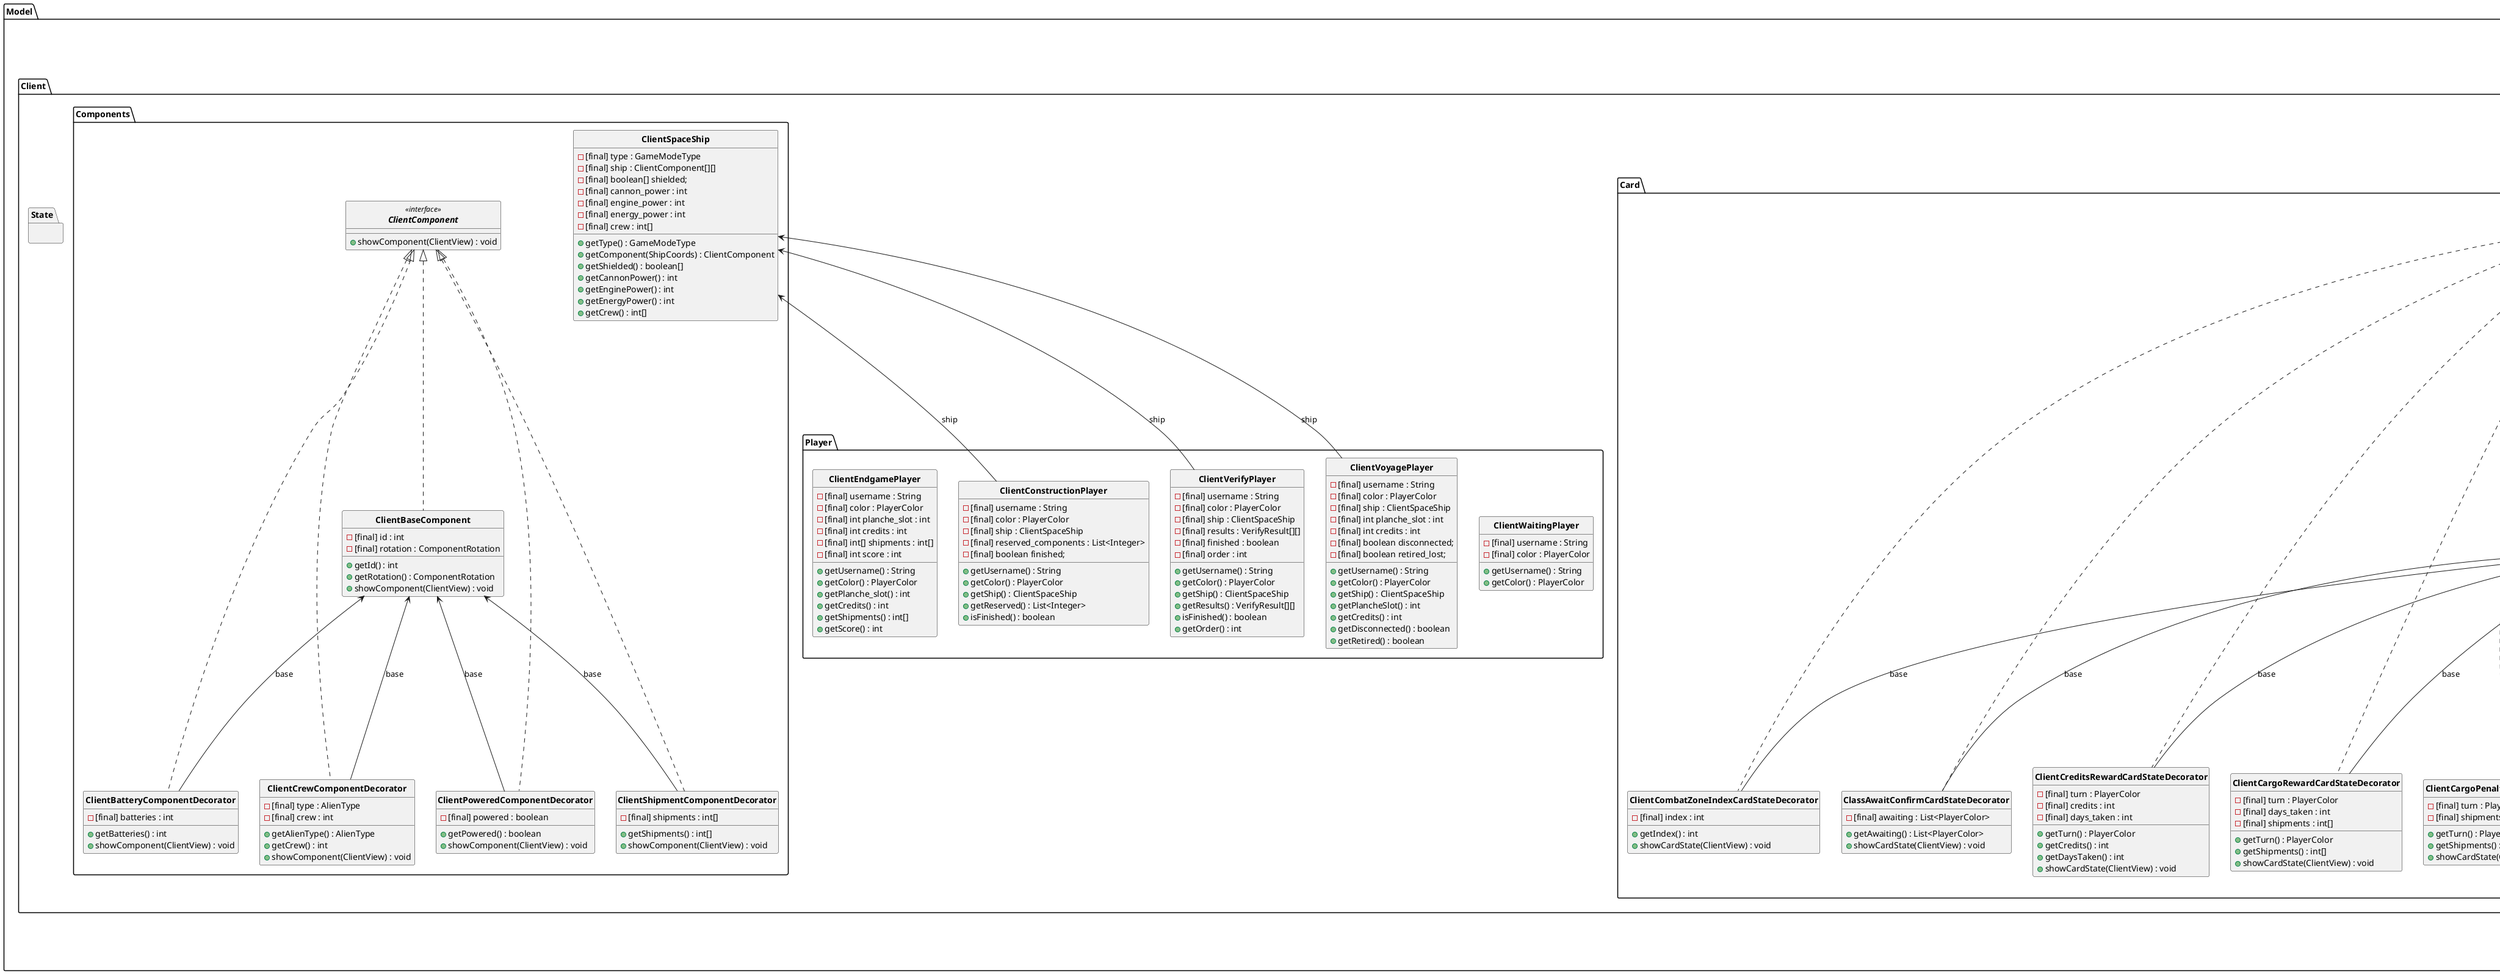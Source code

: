 @startuml controller
hide circle
skinparam classFontStyle bold
skinparam groupInheritance 1
set separator ::
skinparam classAttributeIconSize 12

package Model {

    package Cards {

        package State {

        }

        package Utils {

            class CombatZoneSection {
                {field} [final] criteria : CombatZoneCriteria
                {field} [final] penalty : CombatZonePenalty
                {field} [final] amount : int

                {method} + getCriteria)() : CombatZoneCriteria
                {method} + getPenalty() : CombatZonePenalty
                {method} + getAmount() : int
            }

            class Planet {
                {field} [final] contains : int[]
                {field} [final] visited : boolean
                
                {method} + getContains() : int[]
                {method} + visit() : void
                {method} + getVisited() : boolean
            }
            
            class Projectile {
                {field} [final] direction : ProjectileDirection
                {field} [final] dimension : ProjectileDimension
                {field} [final] offset : int

                {method} + getDirection() : ProjectileDirection
                {method} + getDimension() : PrjectileDimension
                {method} + getOffset() : int
            }         

            class ProjectileArray {
                {field} [field] projectiles : List<Projectile>

                {method} + getProjectiles : List<Projectile>
            }
                
        }

        package Visitors {
            
            class ContainsLoaderVisitor {
                {field} [final] cargo : ShipmentType 

                {method} + visit(StorageComponent) : void
                
            }
            
            class ContainsRemoveVisitor {
                {field} [final] searching : shipmentType

                {method} + visit(StorageComponent) : void
                {method} + visit(BatteryCompoent) : void
            }

            class CrewRemoveVisitor {
                {field} [final] ship : iSpaceShip

                {method} + visit(CabinComponent) : void
                {method} + visit(AlienLifeSupportComponent) : void
                {method} + visit(StartingCabinComponent) : void
            }

            class LargeMeteorVisitor {
                {field} d : ProjectileDirection
                {field} found_cannon : boolean

                {method} + visit(CannonComponent) : void
            }

        }

        interface iCard <<interface>> {
            {method} getId() : int
            {method} getDays() : int
            {method} getState(VoyageState) : CardState
            {method} getExhausted() : boolean
        }

        Card^--iCard
        abstract Card <<abstract>> {
            {field} id : int
            {field} days : int
            {field} exhausted : boolean

            {method} + getId() : int
            {method} + getDays() : int
            {method} + getExhausted() : boolean
            {method} [protected] exhaust() : void
        }

        class AbandonedShipCard {
            {field} credits_gained : int
            {field} crew_lost : int

            {method} + getState(VoyageState) : CardState
            {method} + getCredits() : int
            {method} + getCrewLost() : int
            {method} + apply(VoyageState, Player, int) : void
        }
        
        class AbandonedStationCard {
            {field} planet : Planet
            {field} crew : int
            
            {method} + getState(VoyageState) : CardState
            {method} + getPlanet() : Planet
            {method} + getCrewLost() : int
            {method} + apply(VoyageState, Player, int) : void
        }

        class CombatZoneCard {
            {field} sections : List<CombatZoneSection>
            {field} shots : ProjectileArray

            {method} + getState(VoyageState) : C
        }

        class EpidemicCard {
            {method} getState(VoyageState) : CardState
            {method} apply(VoyageState, Player) : void
        }

        class MeteorSwarmCard {
            {field} meteorites : ProjectileArray
            {method} getState(VoyageState) : CardState
            {method} getMeteorites() : ProjectileArray
            {method} apply(VoyageState, Projectile)
        }

        

    }

    

    package Board {

        interface iCards <<interface>> {
            TODO
        }

        iCards^--Cards
        class Cards {
            TODO
        }

        interface iCommonBoard <<interface>> {
            TODO
        }

        iCommonBoard^..CommonBoard
        class CommonBoard {
            TODO
        }

        interface iPlanche <<interface>> {
            TODO
        }


        iPlanche^..Planche
        class Planche{
            TODO
        }

    }

    package Components {
        
        package Visitors {

            interface iVisitable <<interface>> {
                {method} + check(iVisitor) : void
            }

            interface iVisitor <<interface>> {
                {method} + visit(CabinComponent) : void
                {method} + visit(EngineComponent) : void
                {method} + visit(AlienLifeSupportComponent) : void
                {method} + visit(CannonComponent) : void
                {method} + visit(StorageComponent) : void
                {method} + visit(BatteryComponent) : void
                {method} + visit(ShieldComponent) : void
                {method} + visit(EmptyComponent) : void
                {method} + visit(StructuralComponent) : void
                {method} + visit(StartingCabinComponent) : void
            }





            iVisitor^..CabinVisitor
            class CabinVisitor {
                {field} type : AlienType
                {method} + getSupportedType() : AlienType
            }

            iVisitor^..EnergyVisitor
            class EnergyVisitor {
                TODO
            }

            iVisitor^..FreeSpaceVisitor
            class FreeSpaceVisitor {
                TODO
            }

            iVisitor^..SpaceShipUpdateVisitor
            class SpaceShipUpdateVisitor {
                TODO
            }
        
        }
        

        interface iBaseComponent <<interface>> {
            TODO
        }

        Visitors::iVisitable ^--BaseComponent
        iBaseComponent^--BaseComponent
        abstract BaseComponent <<abstract>> {
            TODO
        }

        BaseComponent^..AlienLifeSupportComponent
        class AlienLifeSupportComponent{
          
			{field} - type: AlienType
			{method} + check(iVisitor) : void
			{method} + getType() : AlienType
			
			{method} + onCreation(iSpaceShip ship) : void
			{method} + onDelete(iSpaceShip ship) : void
        }

        BaseComponent^..BatteryComponent
        class BatteryComponent {
			{field} - contains : int
			{field} - max : int
			{method} + check(iVisitor) : void
			{method} + putOne() : void
			{method} + takeOne() : void
			{method} + check(iVisitor): void
           
			{method} + onCreation(iSpaceShip ship) : void
			{method} + onDelete(iSpaceShip ship) : void
            

        }

        BaseComponent^..CabinComponent
        class CabinComponent{
			{field} - crew_number : int
			{field} - crew_type : AlienType
		   	{method} + check(iVisitor) : void
			{method} + getCrew() : int
			{method} + getCrewType() : AlienType			
			{method} + setCrew(iSpaceShip, int, AlienType)
			{method} + onCreation(iSpaceShip ship) : void
			{method} + onDelete(iSpaceShip ship) : void
        }

        BaseComponent^..StartingCabinComponent
        class StartingCabinComponent{
            {field} - color : PlayerColor
			{field} - crew_number : int
		   	{method} + check(iVisitor) : void
			{method} + getCrew() : int
			{method} + getCrewType() : AlienType		
			{method} + getColor() : PlayerColor
			{method} + setCrew(iSpaceShip, int, AlienType)
			{method} + onCreation(iSpaceShip ship) : void
			{method} + onDelete(iSpaceShip ship) : void
        }

        BaseComponent^..CannonComponent
        class CannonComponent{			
			{field} - max_power : int
			{field} - powered : boolean
			{field} - powerable : boolean
			{method} + check(iVisitor) : void
			{method} + verify(iSpaceShip ship) : boolean
			{method} + turnOn() : void
			{method} + turnOff() : void
			{method} + getCurrentPower() : int
			{method} + getPower() : int
			{method} + powerable() : boolean		
			{method} + onCreation(iSpaceShip ship) : void
			{method} + onDelete(iSpaceShip ship) : void
        }

        BaseComponent^..EmptyComponent
        class EmptyComponent{
			{method} + check(iVisitor) : void
			{method} + verify(iSpaceShip ship) : boolean
			{method} + getConnectors() : ConnectorType[]
			{method} + onCreation(iSpaceShip ship) : void
			{method} + onDelete(iSpaceShip ship) : void
        }

        BaseComponent^..EngineComponent
        class EngineComponent{
			{field} - max_power : int
			{field} - powered : boolean
			{field} - powerable : boolean
			{method} + check(iVisitor) : void
			{method} + turnOn() : void
			{method} + turnOff() : void
			{method} + getCurrentPower() : int
			{method} + getPower() : int
			{method} + powerable() : boolean		
			{method} + onCreation(iSpaceShip ship) : void
			{method} + onDelete(iSpaceShip ship) : void
        }

        BaseComponent^..ShieldComponent
        class ShieldComponent{
			{field} - powered : boolean
			{method} + check(iVisitor) : void
			{method} + turnOn() : void
			{method} + turnOff() : void
			{method} + getPowered() : boolean
			{method} + powerable() : boolean	
			{method} + onCreation(iSpaceShip ship) : void
			{method} + onDelete(iSpaceShip ship) : void
			{method} + getShield() : ShieldType
		}
		BaseComponent^..StorageComponent
        class StorageComponent{
            TODO
        }

        BaseComponent^..StructuralComponent
        class StructuralComponent{
            TODO
        }

    }

    package Player {
        
        interface iSpaceShip <<interface>> {
            TODO
        }

        iSpaceShip^..SpaceShip
        class SpaceShip {
            TODO
        }

        ShipCoords <-- "1" Components::BaseComponent
        class ShipCoords{
            TODO
        }

    }

    package State {
        
        abstract GameState <<abstract>> {
            {field} # [final] model : ModelInstance 
            {field} # [final] type : GameModeType
            {field} # [final] count : PlayerCount
            {field} # [final] players : List<Player>
            {method} + [abstract] validate(ServerMessage message) : void
            {method} + [abstract] getNext() : GameState 
            {method} + [abstract] getClientState() : ClientModelState 
            {method} + init() : void : void
            {method} + transition() : void : void
            {method} + getCount() : void : PlayerCount
            {method} + getPlayer(PlayerColor) : void : Player
            {method} + getType() : void : GameModeType
            {method} + connect(ClientDescriptor client) : void
            {method} + disconnect(ClientDescriptor client) : void
            {method} + connect(Player p) : void
            {method} + disconnect(Player p) : void
            {method} + sendContinue(Player p) : void
            {method} + putComponent(Player p, ShipCoords coords) : void
            {method} + takeComponent(Player p) : void
            {method} + takeDiscarded(Player p, int id) : void
            {method} + discardComponent(Player p, int id) : void
            {method} + toggleHourglass(Player p) : void
            {method} + removeComponent(Player p, ShipCoords coords) : void
            {method} + setCrewType(Player p, ShipCoords coords, AlienType type) : void
            {method} + giveUp(Player p) : void
            {method} + CardState getCardState(Player p) : void
        }

        GameState ^... WaitingState
        class WaitingState {
            {field} - [final] connected : List<ClientDescriptor>
            {field} - [final] count : PlayerCount
            {method} + validate(ServerMessage message) : void
            {method} + getNext() : GameState 
            {method} + getClientState() : ClientModelState 
            {method} + init() : void : void
            {method} + connect(ClientDescriptor client) : void
            {method} + disconnect(ClientDescriptor client) : void
        }

        GameState ^... ConstructionState
        class ConstructionState {
            {field} - [final] construction_cards : List<Integer> 
            {field} - [final] voyage_deck : iCards 
            {field} - [final] building : List<Player> 
            {field} - [final] finished : List<Player> 
            {field} - [final] hourglass : ConstructionStateHourglass 
            {field} - current_tile : HashMap<Player, iBaseComponent> 
            {field} - hoarded_tile : HashMap<Player, List<iBaseComponent>> 
            {method} + validate(ServerMessage message) : void
            {method} + getNext() : GameState 
            {method} + getClientState() : ClientModelState 
            {method} + init() : void : void
            {method} + connect(Player p) : void
            {method} + disconnect(Player p) : void
            {method} + sendContinue(Player p) : void
            {method} + putComponent(Player p, ShipCoords coords) : void
            {method} + takeComponent(Player p) : void
            {method} + takeDiscarded(Player p, int id) : void
            {method} + discardComponent(Player p, int id) : void
            {method} + toggleHourglass(Player p) : void
        }

        GameState ^... VerifyState
        class VerifyState {
            {field} - [final] voyage_deck : iCards 
            {field} - [final] to_validate : List<Player>
            {field} - [final] finish_order : List<Player>
            {method} + validate(ServerMessage message) : void
            {method} + getNext() : GameState 
            {method} + getClientState() : ClientModelState 
            {method} + init() : void : void
            {method} + connect(Player p) : void
            {method} + disconnect(Player p) : void
            {method} + sendContinue(Player p) : void
            {method} + removeComponent(Player p, ShipCoords coords) : void
            {method} + setCrewType(Player p, ShipCoords coords, AlienType type) : void
        }

        GameState ^... VoyageState
        class VoyageState {
            {field} - [final] planche : iPlanche 
            {field} - [final] voyage_deck : iCards 
            {field} - [final] to_give_up : List<Player> 
            {field} - card : iCard 
            {field} - state : CardState state
            {method} + validate(ServerMessage message) : void
            {method} + getNext() : GameState 
            {method} + getClientState() : ClientModelState 
            {method} + init() : void : void
            {method} + connect(Player p) : void
            {method} + disconnect(Player p) : void
            {method} + giveUp(Player p) : void
            {method} + getCardState(Player) : CardState
            {method} + loseGame(Player) : void
            {method} + getAllConnectedPlayers() : List<Player> 
            {method} + etOrder(CardOrder) : List<Player> 
            {method} + findCriteria(CombatZoneCriteria) : Player
            {method} + getPlanche() : iPlanche 
            {method} + setCardState(CardState) : void
        }

        GameState ^... EndscreenState
        class EndscreenState {
            {field} - [final] awaiting : List<Player> 
            {field} - [final] order_arrival : List<Player> 
            {method} + validate(ServerMessage message) : void
            {method} + getNext() : GameState 
            {method} + getClientState() : ClientModelState 
            {method} + init() : void : void
            {method} + sendContinue(Player p) : void
            {method} + disconnect(Player p) : void
        }
        
    }


    State::GameState "1" <-- ModelInstance:state 
    class ModelInstance {
        {field} - [final] controller : ServerController 
        
        {method} + validate(ServerMessage message) : void
        {method} + startGame(List<Player> players) : void
        {method} + getState() : GameState
        {method} + setState(GameState new_state) : void
        {method} + connect(ClientDescriptor client) : void
        {method} + disconnect(ClientDescriptor client) : void
        {method} + kick(ClientDescriptor client) : void
    }

    package Client {
        
        package Card {
            
            interface ClientCardState <<interface>> {
                {method} + showCardState(ClientView) : void
            }

            ClientCardState ^.. ClientBaseCardState
            class ClientBaseCardState {
                {field} - [final] id : int
                {method} + showCardState(ClientView) : void
            }

            ClientCardState ^.. ClassAwaitConfirmCardStateDecorator
            ClientBaseCardState <-- ClassAwaitConfirmCardStateDecorator:base
            class ClassAwaitConfirmCardStateDecorator {
                {field} - [final] awaiting : List<PlayerColor> 
                {method} + getAwaiting() : List<PlayerColor> 
                {method} + showCardState(ClientView) : void
            }

            ClientCardState ^.. ClientCargoPenaltyCardStateDecorator
            ClientBaseCardState <-- ClientCargoPenaltyCardStateDecorator:base
            class ClientCargoPenaltyCardStateDecorator {
                {field} - [final] turn : PlayerColor 
                {field} - [final] shipments : int[] 
                {method} + getTurn() : PlayerColor 
                {method} + getShipments() : int[] 
                {method} + showCardState(ClientView) : void
            }
            
            ClientCardState ^.. ClientCargoRewardCardStateDecorator
            ClientBaseCardState <-- ClientCargoRewardCardStateDecorator:base
            class ClientCargoRewardCardStateDecorator { 
                {field} - [final] turn : PlayerColor 
                {field} - [final] days_taken : int 
                {field} - [final] shipments : int[] 
                {method} + getTurn() : PlayerColor 
                {method} + getShipments() : int[] 
                {method} + showCardState(ClientView) : void
            } 
            
            ClientCardState ^.. ClientCombatZoneIndexCardStateDecorator
            ClientBaseCardState <-- ClientCombatZoneIndexCardStateDecorator:base
            class ClientCombatZoneIndexCardStateDecorator {
                {field} - [final] index : int 
                {method} + getIndex() : int
                {method} + showCardState(ClientView) : void
            }
            
            ClientCardState ^.. ClientCreditsRewardCardStateDecorator
            ClientBaseCardState <-- ClientCreditsRewardCardStateDecorator:base
            class ClientCreditsRewardCardStateDecorator {
                {field} - [final] turn : PlayerColor 
                {field} - [final] credits : int 
                {field} - [final] days_taken : int 
                {method} + getTurn() : PlayerColor
                {method} + getCredits() : int
                {method} + getDaysTaken() : int 
                {method} + showCardState(ClientView) : void
            }
            
            ClientCardState ^.. ClientCrewPenaltyCardStateDecorator
            ClientBaseCardState <-- ClientCrewPenaltyCardStateDecorator:base
            class ClientCrewPenaltyCardStateDecorator {
                {field} - [final] turn : PlayerColor 
                {field} - [final] days_taken : int 
                {method} + getTurn() : PlayerColor
                {method} + getDaysTaken() : int
                {method} + showCardState(ClientView) : void
            }
            
            ClientCardState ^.. ClientLandingCardStateDecorator
            ClientBaseCardState <-- ClientLandingCardStateDecorator:base
            class ClientLandingCardStateDecorator {
                {field} - [final] turn : PlayerColor 
                {field} - [final] days_taken : int 
                {field} - [final] crew_needed: int 
                {field} - [final] available : List<Boolean>
                {method} + getTurn() : PlayerColor
                {method} + getDaysTaken() : int
                {method} + getCrewNeeded() : int
                {method} + getAvailable() : List<Boolean>
                {method} + showCardState(ClientView) : void
            }
            
            ClientCardState ^.. ClientMeteoriteCardStateDecorator 
            ClientBaseCardState <-- ClientMeteoriteCardStateDecorator :base
            class ClientMeteoriteCardStateDecorator  {
                {field} - [final] meteorite : Projectile
                {method} + getProjectile() : Projectile
                {method} + showCardState(ClientView) : void
            }

            ClientCardState ^.. ClientNewCenterCardStateDecorator
            ClientBaseCardState <-- ClientNewCenterCardStateDecorator:base
            class ClientNewCenterCardStateDecorator {
                {field} - [final] awaiting : List<PlayerColor>
                {method} + getAwaiting() : List<PlayerColor>
                {method} + showCardState(ClientView) : void
            }
            
            ClientCardState ^.. ClientProjectileCardStateDecorator
            ClientBaseCardState <-- ClientProjectileCardStateDecorator:base
            class ClientProjectileCardStateDecorator {
                {field} - [final] shot : Projectile
                {method} + getProjectile() : Projectile
                {method} + showCardState(ClientView) : void
            }
        
        }
        
        package Components {
            
            interface ClientComponent <<interface>> {
                {method} + showComponent(ClientView) : void
            }

            ClientComponent ^.. ClientBaseComponent
            class ClientBaseComponent {
                {field} - [final] id : int
                {field} - [final] rotation : ComponentRotation
                {method} + getId() : int 
                {method} + getRotation() : ComponentRotation 
                {method} + showComponent(ClientView) : void
            }
            
            ClientComponent ^.. ClientBatteryComponentDecorator
            ClientBaseComponent <-- ClientBatteryComponentDecorator:base
            class ClientBatteryComponentDecorator {
                {field} - [final] batteries : int
                {method} + getBatteries() : int
                {method} + showComponent(ClientView) : void
            }

            ClientComponent ^.. ClientCrewComponentDecorator
            ClientBaseComponent <-- ClientCrewComponentDecorator:base
            class ClientCrewComponentDecorator {
                {field} - [final] type : AlienType 
                {field} - [final] crew : int
                {method} + getAlienType() : AlienType
                {method} + getCrew() : int
                {method} + showComponent(ClientView) : void
            }

            ClientComponent ^.. ClientPoweredComponentDecorator 
            ClientBaseComponent <-- ClientPoweredComponentDecorator:base
            class ClientPoweredComponentDecorator {
                {field} - [final] powered : boolean
                {method} + getPowered() : boolean
                {method} + showComponent(ClientView) : void
            }

            ClientComponent ^.. ClientShipmentComponentDecorator
            ClientBaseComponent <-- ClientShipmentComponentDecorator:base
            class ClientShipmentComponentDecorator {
                {field} - [final] shipments : int[]
                {method} + getShipments() : int[]
                {method} + showComponent(ClientView) : void
            }

            class ClientSpaceShip {
                {field} - [final] type : GameModeType 
                {field} - [final] ship : ClientComponent[][] 
                {field} - [final] boolean[] shielded;
                {field} - [final] cannon_power : int
                {field} - [final] engine_power : int
                {field} - [final] energy_power : int
                {field} - [final] crew : int[]
                {method} + getType() : GameModeType
                {method} + getComponent(ShipCoords) : ClientComponent
                {method} + getShielded() : boolean[]
                {method} + getCannonPower() : int
                {method} + getEnginePower() : int
                {method} + getEnergyPower() : int
                {method} + getCrew() : int[]
            }

        }

        package Player {

            class ClientWaitingPlayer {
                {field} - [final] username : String
                {field} - [final] color : PlayerColor
                {method} + getUsername() : String
                {method} + getColor() : PlayerColor
            }
            
            ClientSpaceShip <-- ClientConstructionPlayer:ship
            class ClientConstructionPlayer {
                {field} - [final] username : String
                {field} - [final] color : PlayerColor
                {field} - [final] ship : ClientSpaceShip
                {field} - [final] reserved_components : List<Integer> 
                {field} - [final] boolean finished;
                {method} + getUsername() : String
                {method} + getColor() : PlayerColor
                {method} + getShip() : ClientSpaceShip
                {method} + getReserved() : List<Integer> 
                {method} + isFinished() : boolean
            }

            ClientSpaceShip <-- ClientVerifyPlayer:ship
            class ClientVerifyPlayer {
                {field} - [final] username : String
                {field} - [final] color : PlayerColor
                {field} - [final] ship : ClientSpaceShip
                {field} - [final] results : VerifyResult[][]
                {field} - [final] finished : boolean
                {field} - [final] order : int
                {method} + getUsername() : String
                {method} + getColor() : PlayerColor
                {method} + getShip() : ClientSpaceShip
                {method} + getResults() : VerifyResult[][] 
                {method} + isFinished() : boolean
                {method} + getOrder() : int
            }

            ClientSpaceShip <-- ClientVoyagePlayer:ship
            class ClientVoyagePlayer {
                {field} - [final] username : String
                {field} - [final] color : PlayerColor
                {field} - [final] ship : ClientSpaceShip
                {field} - [final] int planche_slot : int
                {field} - [final] int credits : int
                {field} - [final] boolean disconnected;
                {field} - [final] boolean retired_lost;
                {method} + getUsername() : String
                {method} + getColor() : PlayerColor
                {method} + getShip() : ClientSpaceShip
                {method} + getPlancheSlot() : int
                {method} + getCredits() : int
                {method} + getDisconnected() : boolean
                {method} + getRetired() : boolean
            }

            class ClientEndgamePlayer {
                {field} - [final] username : String
                {field} - [final] color : PlayerColor
                {field} - [final] int planche_slot : int
                {field} - [final] int credits : int
                {field} - [final] int[] shipments : int[]
                {field} - [final] int score : int
                {method} + getUsername() : String
                {method} + getColor() : PlayerColor
                {method} + getPlanche_slot() : int
                {method} + getCredits() : int
                {method} + getShipments() : int[]
                {method} + getScore() : int
            }

        }

        package State {
            
        }

    }
 
}


@enduml

'⠀⠀⠀⠀⠀⠀⠀⠀⠀⠀⢀⣤⣤⡀⠀⠀⠀⠀⠀⠀⠀⠀⠀⠀⠀⠀⠀⠀⣀⣀⡀⠀⠀⠀⠀⠀⠀⠀⠀⠀⠀⠀
'⠀⠀⠀⠀⠀⠀⠀⠀⠀⢀⣾⣿⣿⣿⡀⠀⠀⠀⠀⠀⠀⠀⠀⠀⠀⠀⠀⣼⣿⣿⣿⡄⠀⠀⠀⠀⠀⠀⠀⠀⠀⠀
'⠀⠀⠀⠀⠀⠀⠀⠀⢀⣾⣿⣿⣿⣿⣷⠀⠀⠀⠀⠀⠀⠀⠀⠀⠀⠀⣼⣿⣿⣿⣿⣿⡀⠀⠀⠀⠀⠀⠀⠀⠀⠀
'⠀⠀⠀⠀⠀⠀⠀⠀⣾⣿⣿⣿⣿⣿⣿⣧⠀⠀⠀⠀⠀⠀⠀⠀⠀⢰⣿⣿⣿⣿⣿⣿⣧⠀⠀⠀⠀⠀⠀⠀⠀⠀
'⠀⠀⠀⠀⠀⠀⠀⣼⣿⣿⣿⣿⣿⣿⣿⣿⣇⠀⠀⠀⠀⠀⠀⠀⢀⣿⣿⣿⣿⣿⣿⣿⣿⡆⠀⠀⠀⠀⠀⠀⠀⠀
'⠀⠀⠀⠀⠀⠀⢰⣿⣿⣿⣿⣿⣿⣿⣿⣿⣿⡄⠀⠀⠀⠀⠀⠀⣼⣿⣿⣿⣿⣿⣿⣿⣿⣷⠀⠀⠀⠀⠀⠀⠀⠀
'⠀⠀⠀⠀⠀⢀⣿⣿⣿⣿⣿⣿⣿⣿⣿⣿⣿⣧⠀⠀⠀⠀⠀⢰⣿⣿⣿⣿⣿⣿⣿⣿⣿⣿⡇⠀⠀⠀⠀⠀⠀⠀
'⠀⠀⠀⠀⠀⢸⣿⣿⣿⣿⣿⣿⣿⣿⣿⣿⣿⣿⡄⠀⠀⠀⢀⣾⣿⣿⣿⣿⣿⣿⣿⣿⣿⣿⣇⠀⠀⠀⠀⠀⠀⠀
'⠀⠀⠀⠀⠀⣿⣿⣿⣿⣿⣿⣿⣿⣿⣿⣿⣿⣿⣿⣿⣿⣿⣿⣿⣿⣿⣿⣿⣿⣿⣿⣿⣿⣿⣿⠀⠀⠀⠀⠀⠀⠀
'⠀⠀⠀⠀⢀⣿⣿⣿⣿⣿⣿⣿⣿⣿⣿⣿⣿⣿⣿⣿⣿⣿⣿⣿⣿⣿⣿⣿⣿⣿⣿⣿⣿⣿⣿⠀⠀⠀⠀⠀⠀⠀
'⠀⠀⠀⠀⢸⣿⣿⣿⣿⣿⣿⣿⣿⣿⣿⣿⣿⣿⣿⣿⣿⣿⣿⣿⣿⣿⣿⣿⣿⣿⣿⣿⣿⣿⣿⠀⠀⠀⠀⠀⠀⠀
'⠀⠀⠀⠀⠈⣿⣿⣿⣿⣿⣿⠟⠉⠀⠀⠀⠙⢿⣿⣿⣿⣿⣿⣿⣿⡿⠋⠀⠀⠙⢻⣿⣿⣿⣿⠀⠀⠀⠀⠀⠀⠀
'⠀⠀⠀⠀⠀⣿⣿⣿⣿⣿⠃⠀⠀⠀⠀⣠⣄⠀⢻⣿⣿⣿⣿⣿⡿⠀⣠⣄⠀⠀⠀⢻⣿⣿⣏⠀⠀⠀⠀⠀⠀⠀
'⠀⠀⠀⠀⠀⣾⣿⣿⣿⣿⠀⠀⠀⠀⠰⣿⣿⠀⢸⣿⣿⣿⣿⣿⡇⠀⣿⣿⡇⠀⠀⢸⣿⣿⣿⠀⠀⠀⠀⠀⠀⠀
'⠀⠀⠀⠀⠀⣿⣿⣿⣿⣿⣄⠀⠀⠀⠀⠙⠃⠀⣼⣿⣿⣿⣿⣿⣇⠀⠙⠛⠁⠀⠀⣼⣿⣿⣿⡇⠀⠀⠀⠀⠀⠀
'⠀⠀⠀⠀⠀⣿⣿⣿⣿⣿⣿⣷⣤⣄⣀⣠⣤⣾⣿⣿⣿⣿⣽⣿⣿⣦⣄⣀⣀⣤⣾⣿⣿⣿⣿⠃⠀⠀⢀⣀⠀⠀
'⠰⡶⠶⠶⠶⠿⣿⣿⣿⣿⣿⣿⣿⣿⣿⣿⣿⣿⣿⣿⣿⣿⣿⣿⣿⣿⣿⣿⣿⣿⣿⣿⣿⣿⡟⠛⠉⠉⠙⠛⠋⠀
'⠀⠀⢀⣀⣠⣤⣿⣿⣿⣿⣿⣿⣿⣿⣿⣿⣿⣿⣿⣿⣿⣿⣿⣿⣿⣿⣿⣿⣿⣿⣿⣿⣿⡿⠷⠶⠶⠶⢤⣤⣀⠀
'⠀⠛⠋⠉⠁⠀⣀⣴⡿⢿⣿⣿⣿⣿⣿⣿⣿⣿⣿⣿⣿⣿⣿⣿⣿⣿⣿⣿⣿⣿⣿⣿⣯⣤⣀⡀⠀⠀⠀⠀⠘⠃
'⠀⠀⢀⣤⡶⠟⠉⠁⠀⠀⠉⠛⠿⣿⣿⣿⣿⣿⣿⣿⣿⣿⣿⣿⣿⣿⣿⣿⠿⠟⠉⠀⠀⠀⠉⠙⠳⠶⣄⡀⠀⠀
'⠀⠀⠙⠁⠀⠀⠀⠀⠀⠀⠀⠀⢰⣿⣿⣿⣿⣿⣿⣿⣿⣿⣿⣿⣿⣿⡏⠀⠀⠀⠀⠀⠀⠀⠀⠀⠀⠀⠉⠁⠀⠀
'⠀⠀⠀⠀⠀⠀⠀⠀⠀⠀⠀⢠⣿⣿⣿⣿⣿⣿⣿⣿⣿⣿⣿⣿⣿⣿⣷⠀⠀⠀⠀⠀⠀⠀⠀⠀⠀⠀⠀⠀⠀⠀
'⠀⠀⠀⠀⠀⠀⠀⠀⠀⠀⢀⣾⣿⣿⣿⣿⣿⣿⣿⣿⣿⣿⣿⣿⣿⣿⣿⡀⠀⠀⠀⠀⠀⠀⠀⠀⠀⠀⠀⠀⠀⠀
'⠀⠀⠀⠀⠀⠀⠀⠀⠀⠀⣼⣿⣿⣿⣿⣿⣿⣿⣿⣿⣿⣿⣿⣿⣿⣿⣿⡇⠀⠀⠀⠀⠀⠀⠀⠀⠀⠀⠀⠀⠀⠀
'⠀⠀⠀⠀⠀⠀⠀⠀⠀⣸⣿⣿⣿⣿⣿⣿⣿⣿⣿⣿⣿⣿⣿⣿⣿⣿⣿⣷⠀⠀⠀⠀⠀⠀⠀⠀⠀⠀⠀⠀⠀⠀
'⠀⠀⠀⠀⠀⠀⠀⠀⣴⣿⣿⣿⣿⣿⣿⣿⣿⣿⣿⣿⣿⣿⣿⣿⣿⣿⣿⣿⡆⠀⠀⠀⠀⠀⠀⠀⠀⠀⠀⠀⠀⠀
'⠀⠀⠀⠀⠀⠀⠀⣴⣿⣿⣿⣿⣿⣿⣿⣿⣿⣿⣿⣿⣿⣿⣿⣿⣿⣿⣿⣿⣇⠀⠀⠀⠀⠀⠀⠀⠀⠀⠀⠀⠀⠀
'⠀⠀⠀⠀⠀⠀⣰⣿⣿⣿⣿⣿⣿⣿⣿⣿⣿⣿⣿⣿⣿⣿⣿⣿⣿⣿⣿⣿⣿⡆⠀⠀⠀⠀⠀⠀⠀⠀⠀⠀⠀⠀
'⠀⠀⠀⠀⠀⢰⣿⣿⣿⣿⣿⣿⣿⣿⣿⣿⣿⣿⣿⣿⣿⣿⣿⣿⣿⣿⣿⣿⣿⣷⠀⠀⠀⠀⠀⠀⠀⠀⠀⠀⠀⠀
'⠀⠀⠀⠀⢀⣿⣿⣿⣿⣿⣿⣿⣿⣿⣿⣿⣿⣿⣿⣿⣿⣿⣿⣿⣿⣿⣿⣿⣿⣿⡇⠀⠀⠀⠀⠀⠀⠀⠀⠀⠀⠀
'⠀⠀⠀⠀⣸⣿⣿⣿⣿⣿⣿⣿⣿⣿⣿⣿⣿⣿⣿⣿⣿⣿⣿⣿⣿⣿⣿⣿⣿⣿⣷⠀⠀⠀